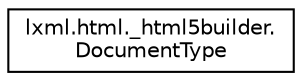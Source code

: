 digraph "Graphical Class Hierarchy"
{
 // LATEX_PDF_SIZE
  edge [fontname="Helvetica",fontsize="10",labelfontname="Helvetica",labelfontsize="10"];
  node [fontname="Helvetica",fontsize="10",shape=record];
  rankdir="LR";
  Node0 [label="lxml.html._html5builder.\lDocumentType",height=0.2,width=0.4,color="black", fillcolor="white", style="filled",URL="$classlxml_1_1html_1_1__html5builder_1_1DocumentType.html",tooltip=" "];
}
